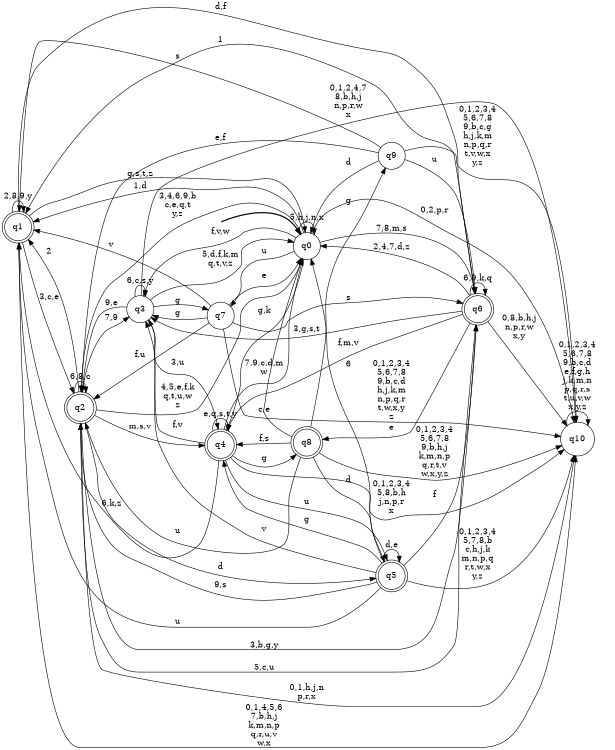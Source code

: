 digraph BlueStar {
__start0 [style = invis, shape = none, label = "", width = 0, height = 0];

rankdir=LR;
size="8,5";

s0 [style="filled", color="black", fillcolor="white" shape="circle", label="q0"];
s1 [style="rounded,filled", color="black", fillcolor="white" shape="doublecircle", label="q1"];
s2 [style="rounded,filled", color="black", fillcolor="white" shape="doublecircle", label="q2"];
s3 [style="filled", color="black", fillcolor="white" shape="circle", label="q3"];
s4 [style="rounded,filled", color="black", fillcolor="white" shape="doublecircle", label="q4"];
s5 [style="rounded,filled", color="black", fillcolor="white" shape="doublecircle", label="q5"];
s6 [style="rounded,filled", color="black", fillcolor="white" shape="doublecircle", label="q6"];
s7 [style="filled", color="black", fillcolor="white" shape="circle", label="q7"];
s8 [style="rounded,filled", color="black", fillcolor="white" shape="doublecircle", label="q8"];
s9 [style="filled", color="black", fillcolor="white" shape="circle", label="q9"];
s10 [style="filled", color="black", fillcolor="white" shape="circle", label="q10"];
subgraph cluster_main { 
	graph [pad=".75", ranksep="0.15", nodesep="0.15"];
	 style=invis; 
	__start0 -> s0 [penwidth=2];
}
s0 -> s0 [label="5,h,j,n,x"];
s0 -> s1 [label="1,d"];
s0 -> s2 [label="3,4,6,9,b\nc,e,q,t\ny,z"];
s0 -> s3 [label="f,v,w"];
s0 -> s4 [label="g,k"];
s0 -> s6 [label="7,8,m,s"];
s0 -> s7 [label="u"];
s0 -> s10 [label="0,2,p,r"];
s1 -> s0 [label="g,s,t,z"];
s1 -> s1 [label="2,8,9,y"];
s1 -> s2 [label="3,c,e"];
s1 -> s6 [label="d,f"];
s1 -> s10 [label="0,1,4,5,6\n7,b,h,j\nk,m,n,p\nq,r,u,v\nw,x"];
s2 -> s0 [label="4,5,e,f,k\nq,t,u,w\nz"];
s2 -> s1 [label="2"];
s2 -> s2 [label="6,8,c"];
s2 -> s3 [label="7,9"];
s2 -> s4 [label="m,s,v"];
s2 -> s5 [label="d"];
s2 -> s6 [label="3,b,g,y"];
s2 -> s10 [label="0,1,h,j,n\np,r,x"];
s3 -> s0 [label="5,d,f,k,m\nq,t,v,z"];
s3 -> s2 [label="9,e"];
s3 -> s3 [label="6,c,s,y"];
s3 -> s4 [label="3,u"];
s3 -> s7 [label="g"];
s3 -> s10 [label="0,1,2,4,7\n8,b,h,j\nn,p,r,w\nx"];
s4 -> s0 [label="7,9,c,d,m\nw"];
s4 -> s1 [label="6,k,z"];
s4 -> s3 [label="f,v"];
s4 -> s4 [label="e,q,s,t,y"];
s4 -> s5 [label="u"];
s4 -> s8 [label="g"];
s4 -> s10 [label="0,1,2,3,4\n5,8,b,h\nj,n,p,r\nx"];
s5 -> s0 [label="6"];
s5 -> s1 [label="u"];
s5 -> s2 [label="9,s"];
s5 -> s3 [label="v"];
s5 -> s4 [label="g"];
s5 -> s5 [label="d,e"];
s5 -> s6 [label="f"];
s5 -> s10 [label="0,1,2,3,4\n5,7,8,b\nc,h,j,k\nm,n,p,q\nr,t,w,x\ny,z"];
s6 -> s0 [label="2,4,7,d,z"];
s6 -> s1 [label="1"];
s6 -> s2 [label="5,c,u"];
s6 -> s3 [label="3,g,s,t"];
s6 -> s4 [label="f,m,v"];
s6 -> s6 [label="6,9,k,q"];
s6 -> s8 [label="e"];
s6 -> s10 [label="0,8,b,h,j\nn,p,r,w\nx,y"];
s7 -> s0 [label="e"];
s7 -> s1 [label="v"];
s7 -> s2 [label="f,u"];
s7 -> s3 [label="g"];
s7 -> s6 [label="s"];
s7 -> s10 [label="0,1,2,3,4\n5,6,7,8\n9,b,c,d\nh,j,k,m\nn,p,q,r\nt,w,x,y\nz"];
s8 -> s0 [label="c,e"];
s8 -> s2 [label="u"];
s8 -> s4 [label="f,s"];
s8 -> s5 [label="d"];
s8 -> s9 [label="g"];
s8 -> s10 [label="0,1,2,3,4\n5,6,7,8\n9,b,h,j\nk,m,n,p\nq,r,t,v\nw,x,y,z"];
s9 -> s0 [label="d"];
s9 -> s1 [label="s"];
s9 -> s2 [label="e,f"];
s9 -> s6 [label="u"];
s9 -> s10 [label="0,1,2,3,4\n5,6,7,8\n9,b,c,g\nh,j,k,m\nn,p,q,r\nt,v,w,x\ny,z"];
s10 -> s10 [label="0,1,2,3,4\n5,6,7,8\n9,b,c,d\ne,f,g,h\nj,k,m,n\np,q,r,s\nt,u,v,w\nx,y,z"];

}